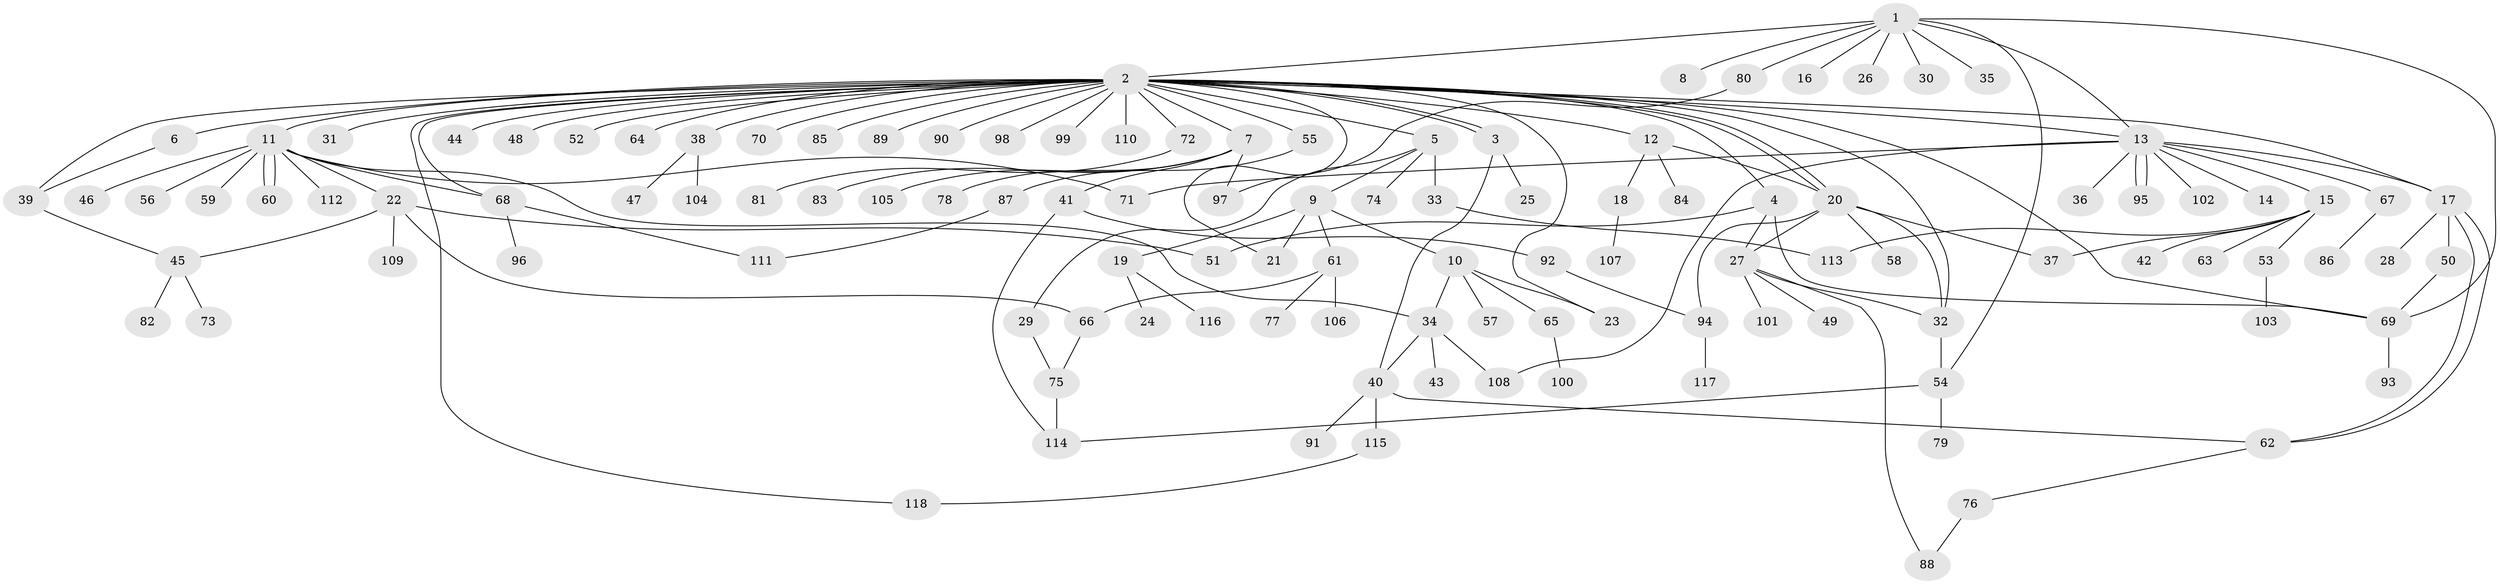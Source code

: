 // Generated by graph-tools (version 1.1) at 2025/47/03/09/25 04:47:14]
// undirected, 118 vertices, 154 edges
graph export_dot {
graph [start="1"]
  node [color=gray90,style=filled];
  1;
  2;
  3;
  4;
  5;
  6;
  7;
  8;
  9;
  10;
  11;
  12;
  13;
  14;
  15;
  16;
  17;
  18;
  19;
  20;
  21;
  22;
  23;
  24;
  25;
  26;
  27;
  28;
  29;
  30;
  31;
  32;
  33;
  34;
  35;
  36;
  37;
  38;
  39;
  40;
  41;
  42;
  43;
  44;
  45;
  46;
  47;
  48;
  49;
  50;
  51;
  52;
  53;
  54;
  55;
  56;
  57;
  58;
  59;
  60;
  61;
  62;
  63;
  64;
  65;
  66;
  67;
  68;
  69;
  70;
  71;
  72;
  73;
  74;
  75;
  76;
  77;
  78;
  79;
  80;
  81;
  82;
  83;
  84;
  85;
  86;
  87;
  88;
  89;
  90;
  91;
  92;
  93;
  94;
  95;
  96;
  97;
  98;
  99;
  100;
  101;
  102;
  103;
  104;
  105;
  106;
  107;
  108;
  109;
  110;
  111;
  112;
  113;
  114;
  115;
  116;
  117;
  118;
  1 -- 2;
  1 -- 8;
  1 -- 13;
  1 -- 16;
  1 -- 26;
  1 -- 30;
  1 -- 35;
  1 -- 54;
  1 -- 69;
  1 -- 80;
  2 -- 3;
  2 -- 3;
  2 -- 4;
  2 -- 5;
  2 -- 6;
  2 -- 7;
  2 -- 11;
  2 -- 12;
  2 -- 13;
  2 -- 17;
  2 -- 20;
  2 -- 20;
  2 -- 21;
  2 -- 23;
  2 -- 31;
  2 -- 32;
  2 -- 38;
  2 -- 39;
  2 -- 44;
  2 -- 48;
  2 -- 52;
  2 -- 55;
  2 -- 64;
  2 -- 68;
  2 -- 69;
  2 -- 70;
  2 -- 72;
  2 -- 85;
  2 -- 89;
  2 -- 90;
  2 -- 98;
  2 -- 99;
  2 -- 110;
  2 -- 118;
  3 -- 25;
  3 -- 40;
  4 -- 27;
  4 -- 51;
  4 -- 69;
  5 -- 9;
  5 -- 29;
  5 -- 33;
  5 -- 74;
  6 -- 39;
  7 -- 41;
  7 -- 78;
  7 -- 83;
  7 -- 97;
  7 -- 105;
  9 -- 10;
  9 -- 19;
  9 -- 21;
  9 -- 61;
  10 -- 23;
  10 -- 34;
  10 -- 57;
  10 -- 65;
  11 -- 22;
  11 -- 34;
  11 -- 46;
  11 -- 56;
  11 -- 59;
  11 -- 60;
  11 -- 60;
  11 -- 68;
  11 -- 71;
  11 -- 112;
  12 -- 18;
  12 -- 20;
  12 -- 84;
  13 -- 14;
  13 -- 15;
  13 -- 17;
  13 -- 36;
  13 -- 67;
  13 -- 71;
  13 -- 95;
  13 -- 95;
  13 -- 102;
  13 -- 108;
  15 -- 37;
  15 -- 42;
  15 -- 53;
  15 -- 63;
  15 -- 113;
  17 -- 28;
  17 -- 50;
  17 -- 62;
  17 -- 62;
  18 -- 107;
  19 -- 24;
  19 -- 116;
  20 -- 27;
  20 -- 32;
  20 -- 37;
  20 -- 58;
  20 -- 94;
  22 -- 45;
  22 -- 51;
  22 -- 66;
  22 -- 109;
  27 -- 32;
  27 -- 49;
  27 -- 88;
  27 -- 101;
  29 -- 75;
  32 -- 54;
  33 -- 113;
  34 -- 40;
  34 -- 43;
  34 -- 108;
  38 -- 47;
  38 -- 104;
  39 -- 45;
  40 -- 62;
  40 -- 91;
  40 -- 115;
  41 -- 92;
  41 -- 114;
  45 -- 73;
  45 -- 82;
  50 -- 69;
  53 -- 103;
  54 -- 79;
  54 -- 114;
  55 -- 87;
  61 -- 66;
  61 -- 77;
  61 -- 106;
  62 -- 76;
  65 -- 100;
  66 -- 75;
  67 -- 86;
  68 -- 96;
  68 -- 111;
  69 -- 93;
  72 -- 81;
  75 -- 114;
  76 -- 88;
  80 -- 97;
  87 -- 111;
  92 -- 94;
  94 -- 117;
  115 -- 118;
}
